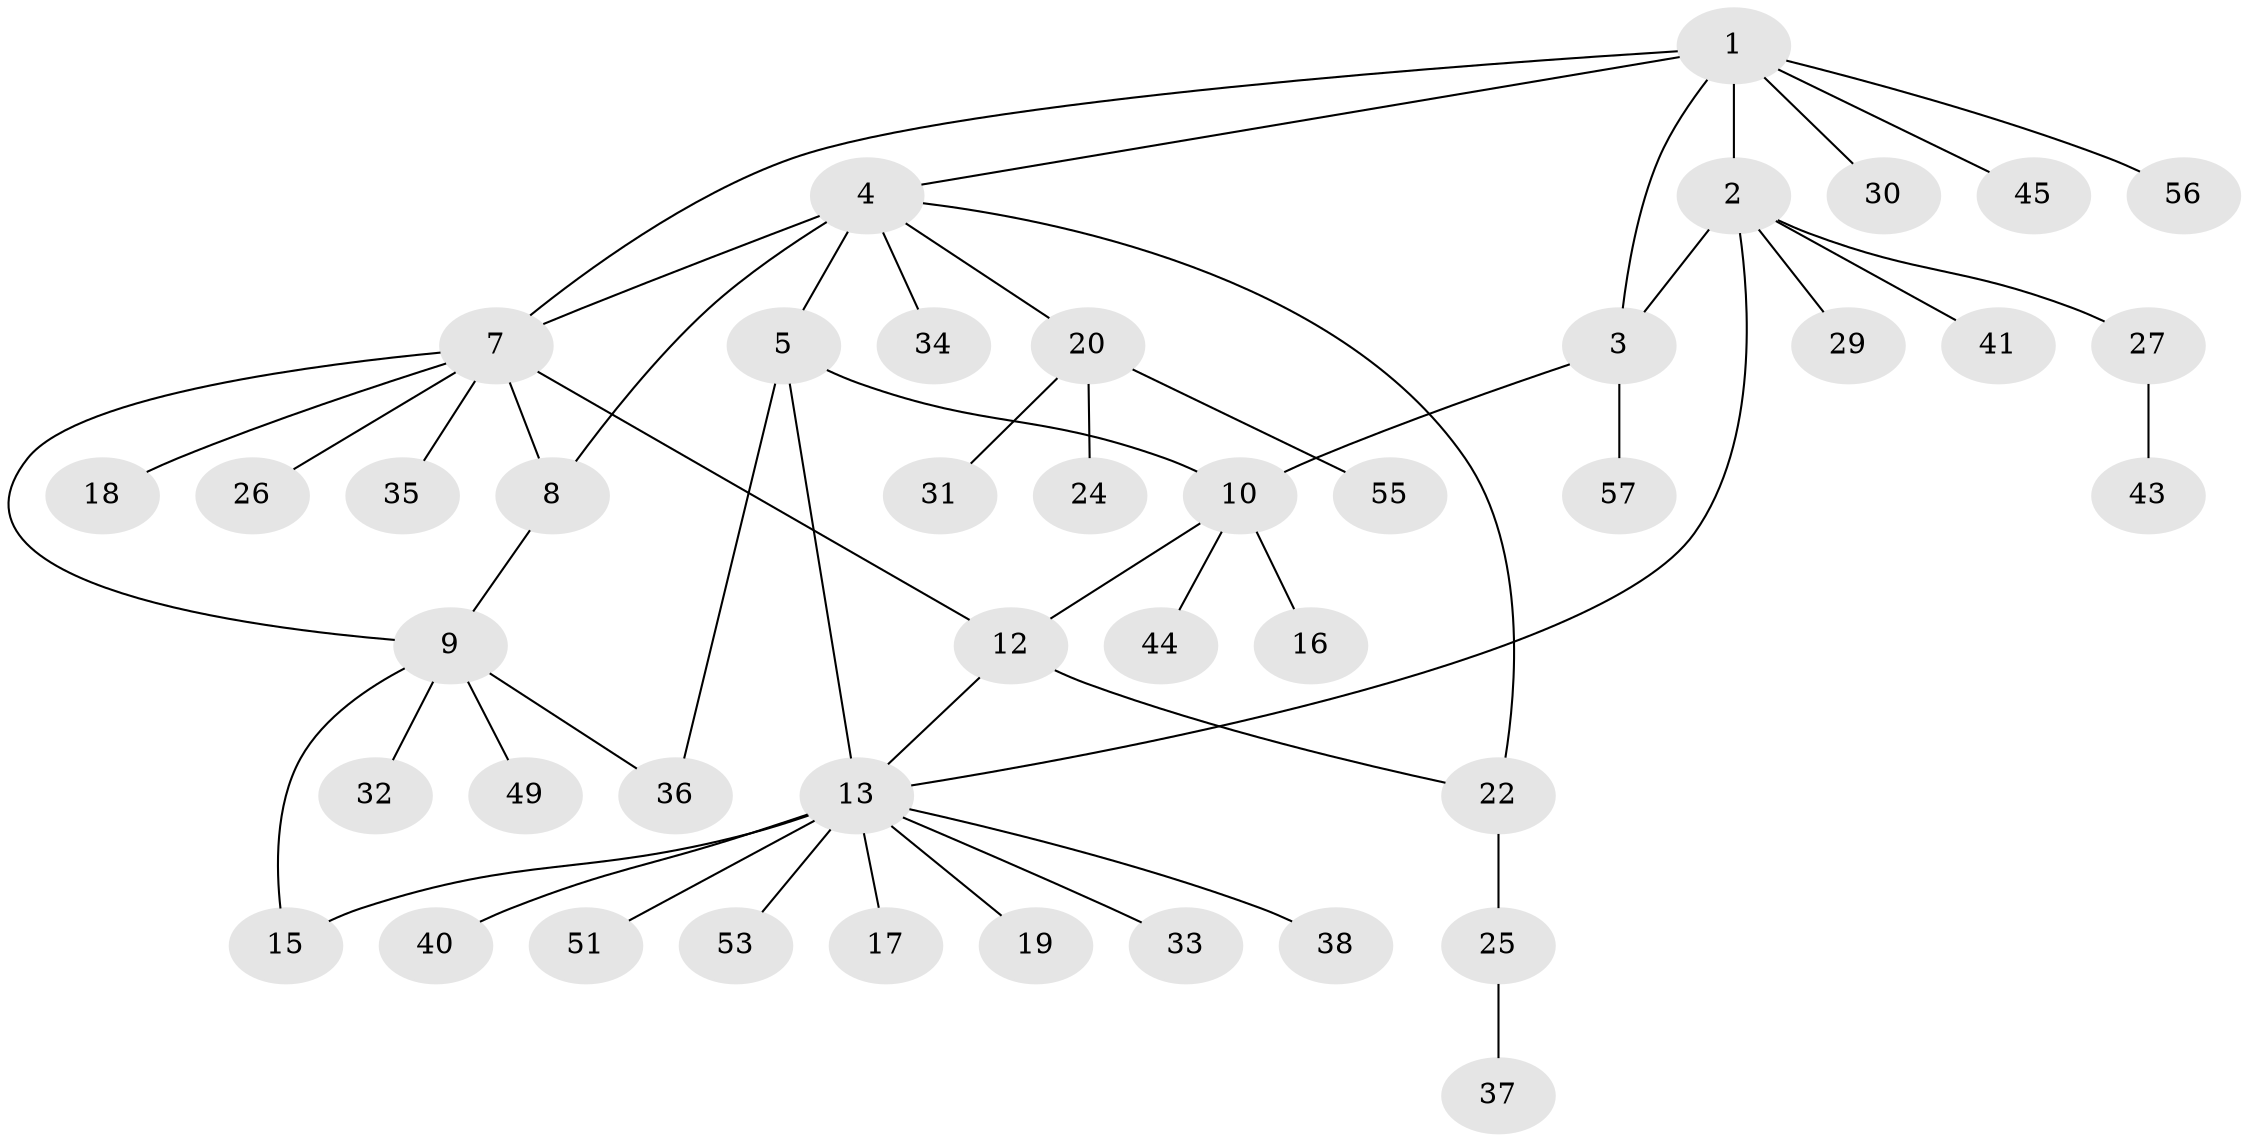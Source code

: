 // original degree distribution, {8: 0.03333333333333333, 7: 0.06666666666666667, 4: 0.06666666666666667, 3: 0.1, 9: 0.016666666666666666, 5: 0.016666666666666666, 6: 0.016666666666666666, 1: 0.5666666666666667, 2: 0.11666666666666667}
// Generated by graph-tools (version 1.1) at 2025/42/03/06/25 10:42:10]
// undirected, 43 vertices, 53 edges
graph export_dot {
graph [start="1"]
  node [color=gray90,style=filled];
  1 [super="+59"];
  2 [super="+60"];
  3 [super="+39"];
  4 [super="+47"];
  5 [super="+6"];
  7 [super="+23"];
  8;
  9 [super="+46"];
  10 [super="+11"];
  12 [super="+48"];
  13 [super="+14"];
  15;
  16;
  17 [super="+54"];
  18;
  19;
  20 [super="+21"];
  22 [super="+28"];
  24;
  25 [super="+52"];
  26;
  27 [super="+50"];
  29 [super="+42"];
  30;
  31;
  32;
  33;
  34;
  35;
  36;
  37;
  38;
  40;
  41 [super="+58"];
  43;
  44;
  45;
  49;
  51;
  53;
  55;
  56;
  57;
  1 -- 2;
  1 -- 3;
  1 -- 4;
  1 -- 7;
  1 -- 30;
  1 -- 45;
  1 -- 56;
  2 -- 3;
  2 -- 27;
  2 -- 29;
  2 -- 41;
  2 -- 13;
  3 -- 10;
  3 -- 57;
  4 -- 5 [weight=2];
  4 -- 7;
  4 -- 20;
  4 -- 22;
  4 -- 34;
  4 -- 8;
  5 -- 10;
  5 -- 13;
  5 -- 36;
  7 -- 8;
  7 -- 9;
  7 -- 12;
  7 -- 18;
  7 -- 26;
  7 -- 35;
  8 -- 9;
  9 -- 15;
  9 -- 32;
  9 -- 36;
  9 -- 49;
  10 -- 12 [weight=2];
  10 -- 44;
  10 -- 16;
  12 -- 22;
  12 -- 13;
  13 -- 15 [weight=2];
  13 -- 17;
  13 -- 33;
  13 -- 38;
  13 -- 51;
  13 -- 53;
  13 -- 19;
  13 -- 40;
  20 -- 24;
  20 -- 31;
  20 -- 55;
  22 -- 25;
  25 -- 37;
  27 -- 43;
}
